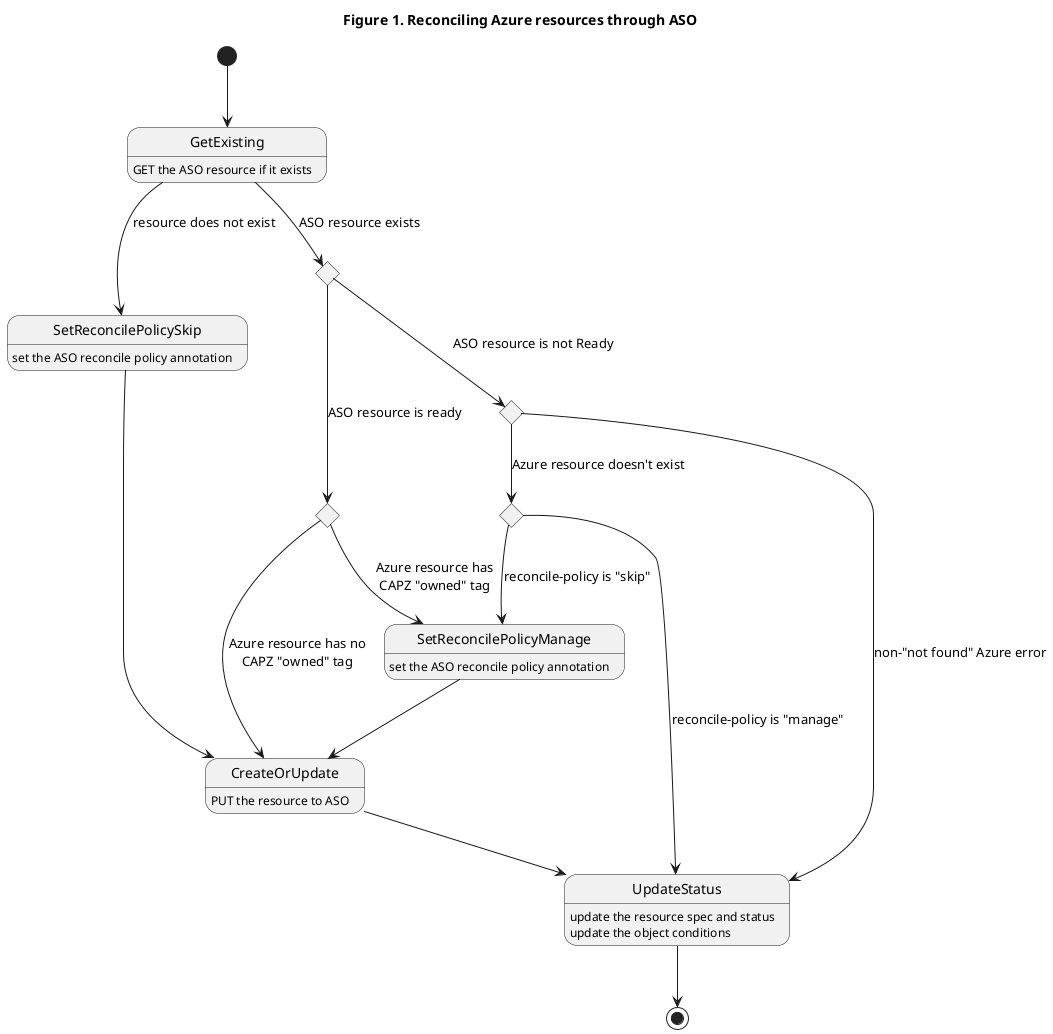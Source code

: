 @startuml
title Figure 1. Reconciling Azure resources through ASO

[*] --> GetExisting
GetExisting : GET the ASO resource if it exists
SetReconcilePolicySkip : set the ASO reconcile policy annotation
GetExisting --> SetReconcilePolicySkip : resource does not exist
SetReconcilePolicySkip --> CreateOrUpdate

state asoresourceready <<choice>>
state asoresourcenotfound <<choice>>
state asoresourceskip <<choice>>

state capzownedtag <<choice>>

GetExisting --> asoresourceready : ASO resource exists
asoresourceready --> capzownedtag : ASO resource is ready
capzownedtag --> SetReconcilePolicyManage : Azure resource has\nCAPZ "owned" tag
capzownedtag --> CreateOrUpdate : Azure resource has no\nCAPZ "owned" tag
asoresourceready --> asoresourcenotfound : ASO resource is not Ready
asoresourcenotfound --> UpdateStatus : non-"not found" Azure error
asoresourcenotfound --> asoresourceskip : Azure resource doesn't exist
asoresourceskip --> UpdateStatus : reconcile-policy is "manage"
SetReconcilePolicyManage : set the ASO reconcile policy annotation
asoresourceskip --> SetReconcilePolicyManage : reconcile-policy is "skip"
SetReconcilePolicyManage --> CreateOrUpdate

CreateOrUpdate : PUT the resource to ASO
CreateOrUpdate --> UpdateStatus
UpdateStatus : update the resource spec and status
UpdateStatus : update the object conditions
UpdateStatus --> [*]

@enduml

